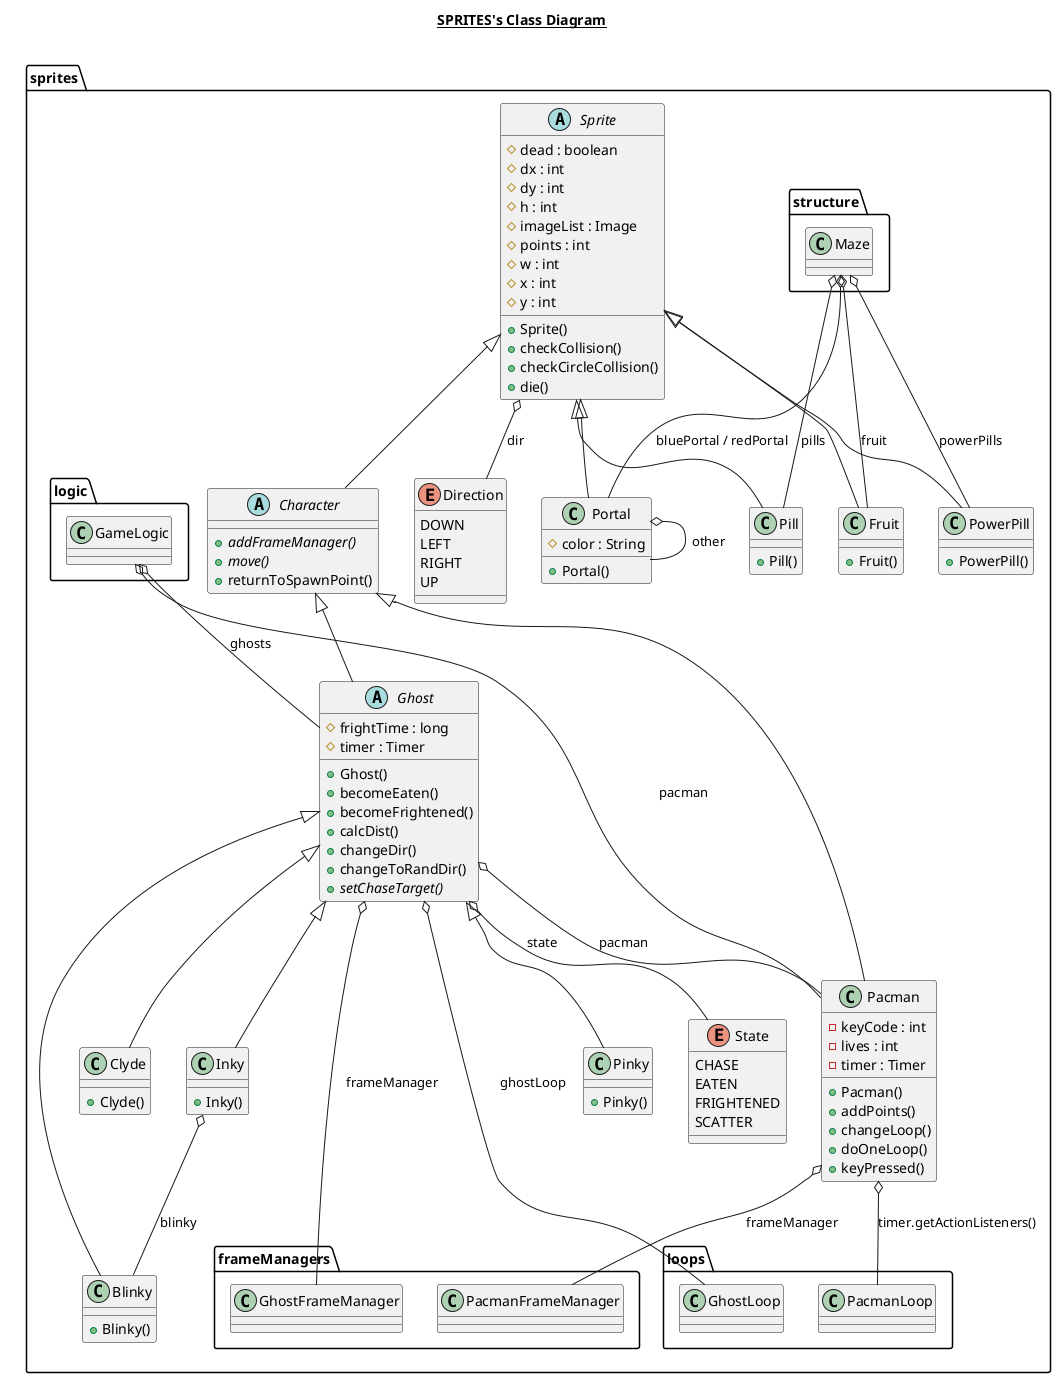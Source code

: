 @startuml

title __SPRITES's Class Diagram__\n

  namespace sprites {
      class sprites.Blinky {
          + Blinky()
      }
      abstract class sprites.Character {
          {abstract} + addFrameManager()
          {abstract} + move()
          + returnToSpawnPoint()
      }
      class sprites.Clyde {
          + Clyde()
      }
      enum Direction {
        DOWN
        LEFT
        RIGHT
        UP
      }
      
      class sprites.Fruit {
          + Fruit()
      }
      abstract class sprites.Ghost {
          # frightTime : long
          # timer : Timer
          + Ghost()
          + becomeEaten()
          + becomeFrightened()
          + calcDist()
          + changeDir()
          + changeToRandDir()
          {abstract} + setChaseTarget()
      }
      class sprites.Inky {
          + Inky()
      }
      class sprites.Pacman {
          - keyCode : int
          - lives : int
          - timer : Timer
          + Pacman()
          + addPoints()
          + changeLoop()
          + doOneLoop()
          + keyPressed()
      }
      class sprites.Pill {
          + Pill()
      }
      class sprites.Pinky {
          + Pinky()
      }
      class sprites.Portal {
          # color : String
          + Portal()
      }
      class sprites.PowerPill {
          + PowerPill()
      }
      abstract class sprites.Sprite {
          # dead : boolean
          # dx : int
          # dy : int
          # h : int
          # imageList : Image
          # points : int
          # w : int
          # x : int
          # y : int
          + Sprite()
          + checkCollision()
          + checkCircleCollision()
          + die()
      }
      enum State {
        CHASE
        EATEN
        FRIGHTENED
        SCATTER
      }

  sprites.Blinky -up-|> sprites.Ghost
  sprites.Character -up-|> sprites.Sprite
  sprites.Clyde -up-|> sprites.Ghost
  sprites.Fruit -up-|> sprites.Sprite
  sprites.Ghost -up-|> sprites.Character
  sprites.Ghost o-- frameManagers.GhostFrameManager : frameManager
  sprites.Ghost o-- loops.GhostLoop : ghostLoop
  sprites.Pacman o-- loops.PacmanLoop : timer.getActionListeners()
  sprites.Ghost o-- sprites.Pacman : pacman
  sprites.Ghost o-- sprites.State : state
  sprites.Inky -up-|> sprites.Ghost
  sprites.Inky o-- sprites.Blinky : blinky
  sprites.Pacman -up-|> sprites.Character
  sprites.Pacman o-- frameManagers.PacmanFrameManager : frameManager
  sprites.Pill -up-|> sprites.Sprite
  sprites.Pinky -up-|> sprites.Ghost
  sprites.Portal -up-|> sprites.Sprite
  sprites.Portal o-- sprites.Portal : other
  sprites.PowerPill -up-|> sprites.Sprite
  sprites.Sprite o-- sprites.Direction : dir
  logic.GameLogic o-- sprites.Pacman : pacman
    logic.GameLogic o-- sprites.Ghost : ghosts
  structure.Maze o-- sprites.Portal : bluePortal / redPortal
    structure.Maze o-- sprites.Pill : pills
    structure.Maze o-- sprites.Fruit : fruit
    structure.Maze o-- sprites.PowerPill : powerPills


@enduml
